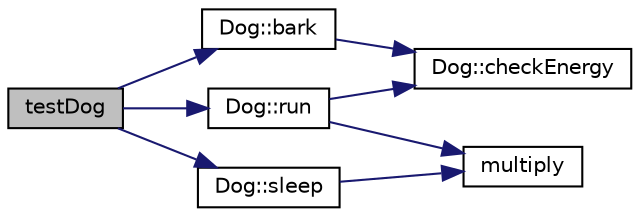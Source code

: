 digraph "testDog"
{
 // LATEX_PDF_SIZE
  edge [fontname="Helvetica",fontsize="10",labelfontname="Helvetica",labelfontsize="10"];
  node [fontname="Helvetica",fontsize="10",shape=record];
  rankdir="LR";
  Node1 [label="testDog",height=0.2,width=0.4,color="black", fillcolor="grey75", style="filled", fontcolor="black",tooltip=" "];
  Node1 -> Node2 [color="midnightblue",fontsize="10",style="solid",fontname="Helvetica"];
  Node2 [label="Dog::bark",height=0.2,width=0.4,color="black", fillcolor="white", style="filled",URL="$classDog.html#a710429cc93dc5140d5616f72804468a9",tooltip="Causes the dog to bark."];
  Node2 -> Node3 [color="midnightblue",fontsize="10",style="solid",fontname="Helvetica"];
  Node3 [label="Dog::checkEnergy",height=0.2,width=0.4,color="black", fillcolor="white", style="filled",URL="$classDog.html#a50f21c8181e2871699af6fe8edad9a4f",tooltip="Checks the dog's energy."];
  Node1 -> Node4 [color="midnightblue",fontsize="10",style="solid",fontname="Helvetica"];
  Node4 [label="Dog::run",height=0.2,width=0.4,color="black", fillcolor="white", style="filled",URL="$classDog.html#a756ea89c1b661023452d87063049145e",tooltip="Causes the dog to run."];
  Node4 -> Node3 [color="midnightblue",fontsize="10",style="solid",fontname="Helvetica"];
  Node4 -> Node5 [color="midnightblue",fontsize="10",style="solid",fontname="Helvetica"];
  Node5 [label="multiply",height=0.2,width=0.4,color="black", fillcolor="white", style="filled",URL="$utility_8cpp.html#a50de380d6a4786c51a18168d9d9c7fa1",tooltip="Multiplies two numbers."];
  Node1 -> Node6 [color="midnightblue",fontsize="10",style="solid",fontname="Helvetica"];
  Node6 [label="Dog::sleep",height=0.2,width=0.4,color="black", fillcolor="white", style="filled",URL="$classDog.html#a8082ce753fd0911a6744bfa553a65e48",tooltip="Causes the dog to sleep."];
  Node6 -> Node5 [color="midnightblue",fontsize="10",style="solid",fontname="Helvetica"];
}
